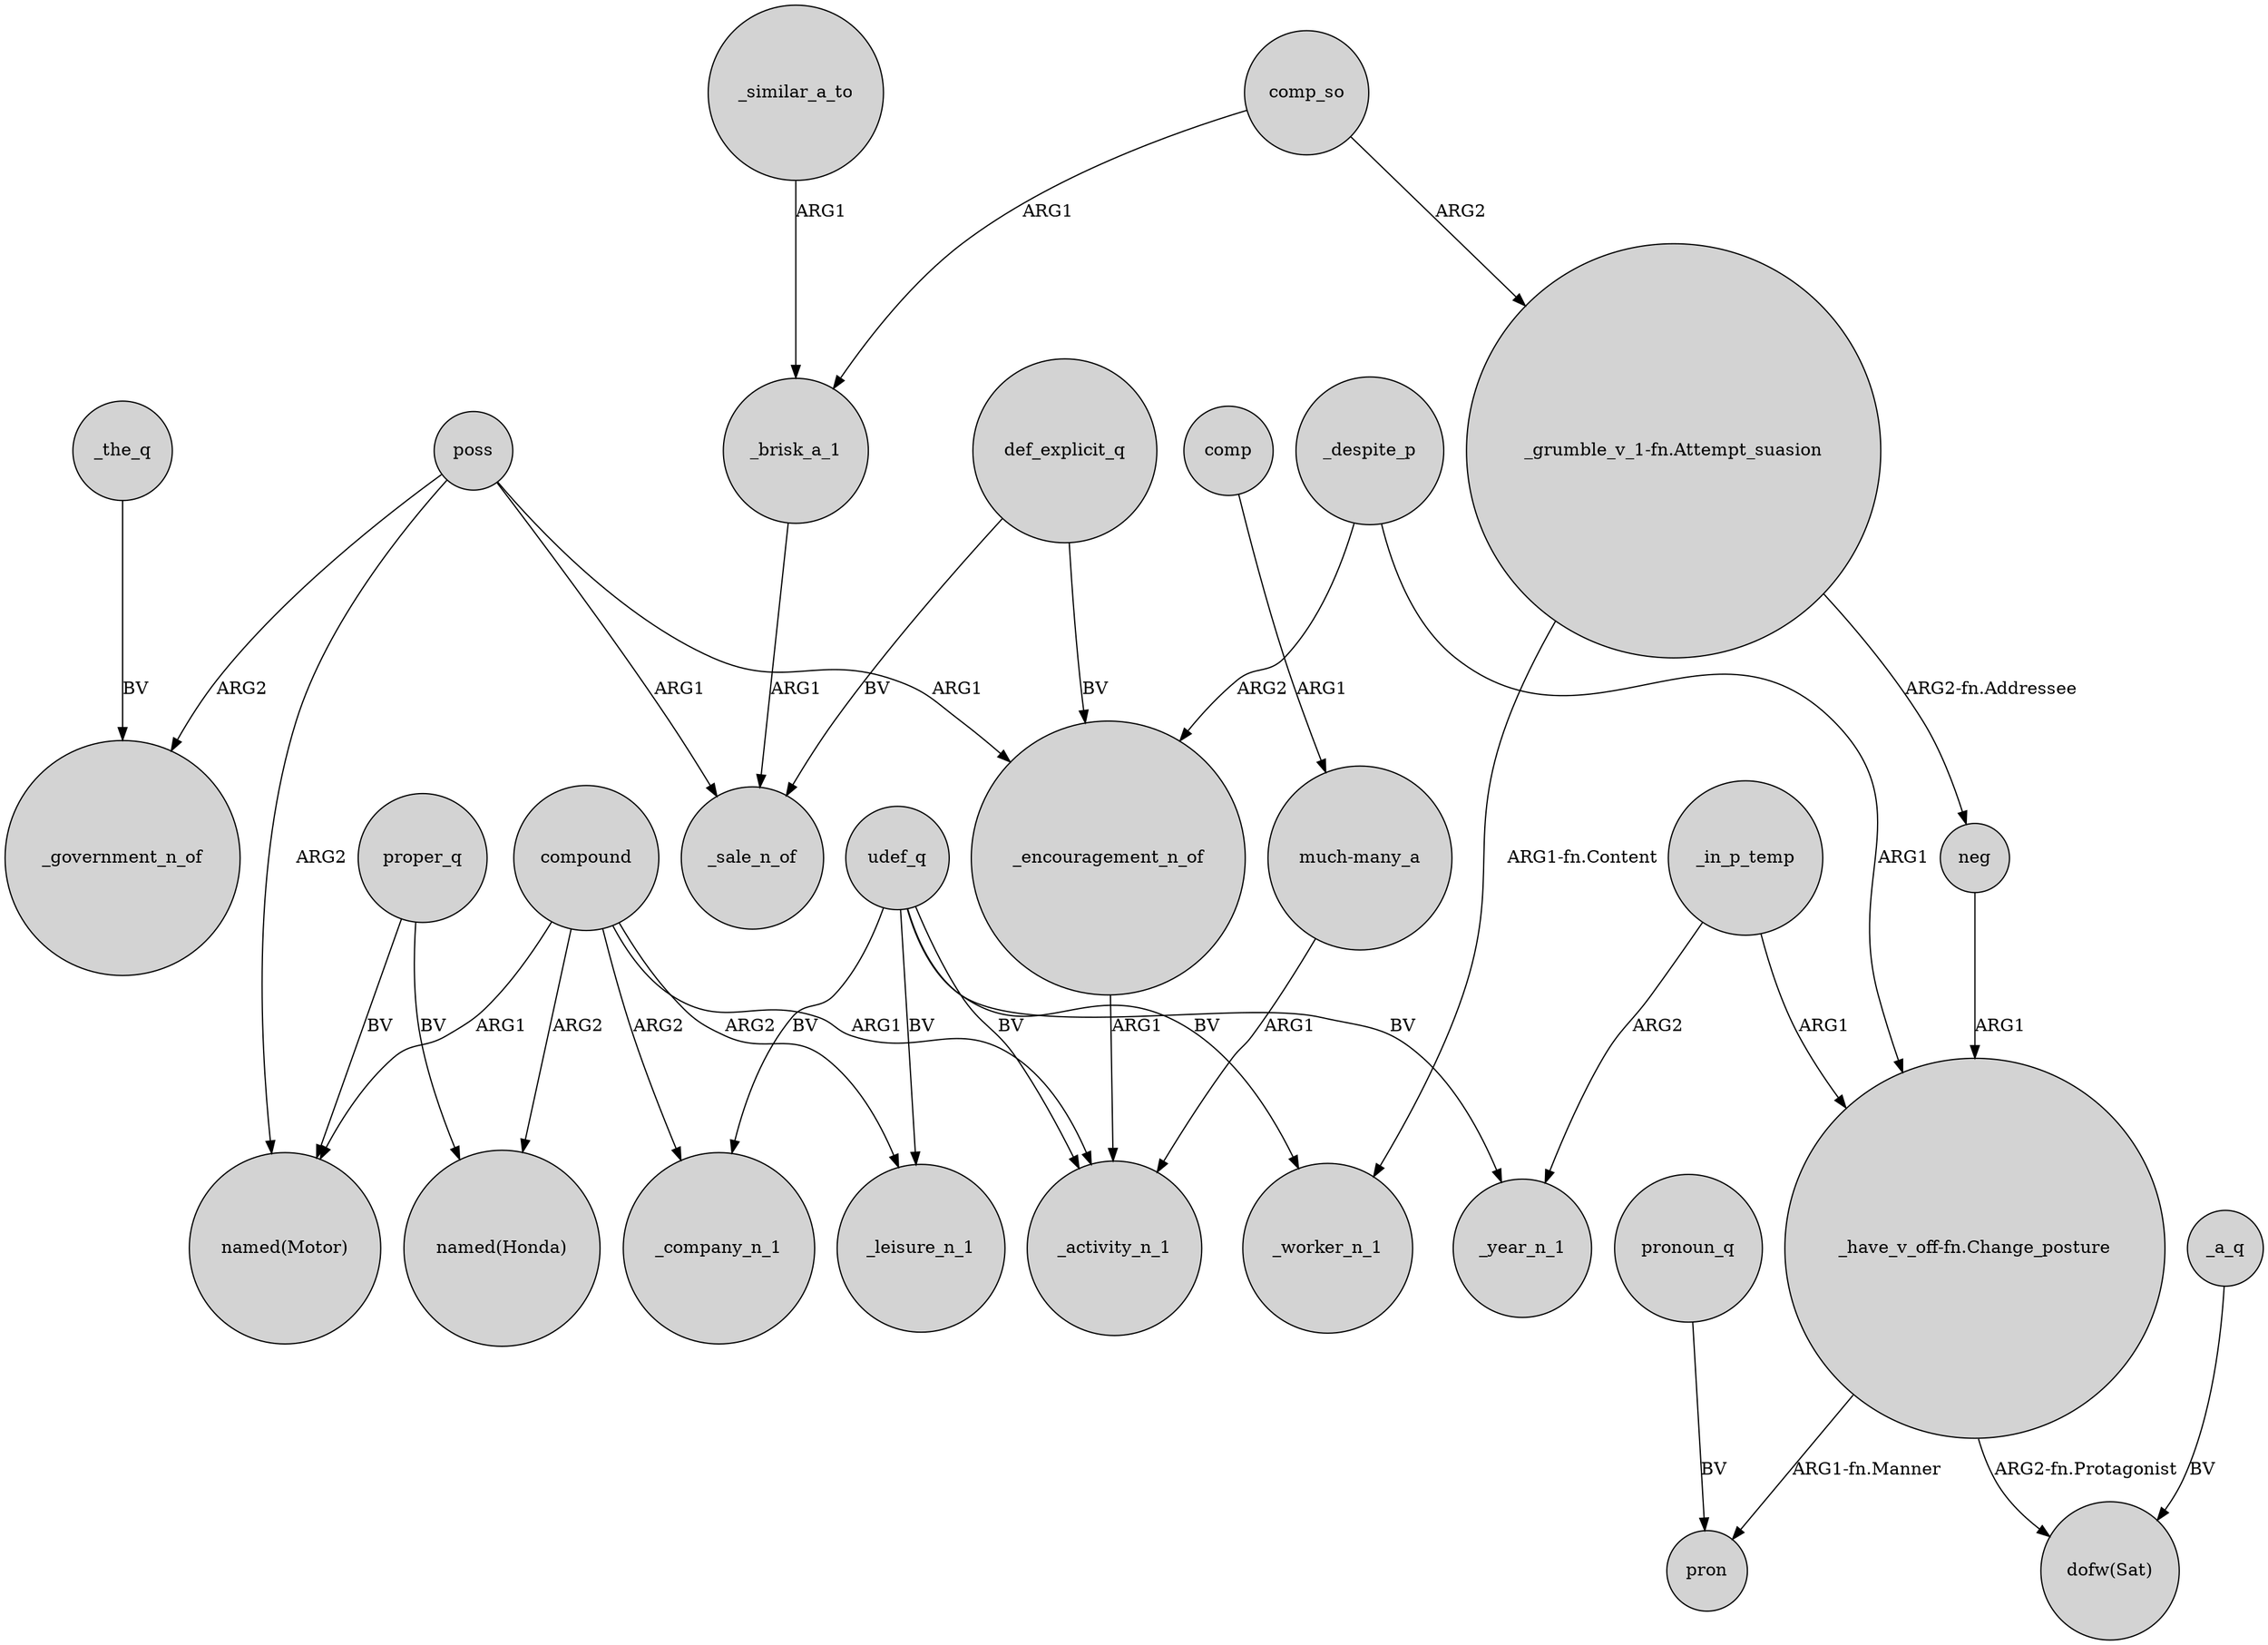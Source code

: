 digraph {
	node [shape=circle style=filled]
	_similar_a_to -> _brisk_a_1 [label=ARG1]
	"_grumble_v_1-fn.Attempt_suasion" -> _worker_n_1 [label="ARG1-fn.Content"]
	compound -> "named(Honda)" [label=ARG2]
	compound -> _company_n_1 [label=ARG2]
	udef_q -> _leisure_n_1 [label=BV]
	udef_q -> _company_n_1 [label=BV]
	"much-many_a" -> _activity_n_1 [label=ARG1]
	proper_q -> "named(Motor)" [label=BV]
	_brisk_a_1 -> _sale_n_of [label=ARG1]
	comp_so -> _brisk_a_1 [label=ARG1]
	"_grumble_v_1-fn.Attempt_suasion" -> neg [label="ARG2-fn.Addressee"]
	pronoun_q -> pron [label=BV]
	def_explicit_q -> _sale_n_of [label=BV]
	comp -> "much-many_a" [label=ARG1]
	_encouragement_n_of -> _activity_n_1 [label=ARG1]
	poss -> _sale_n_of [label=ARG1]
	"_have_v_off-fn.Change_posture" -> pron [label="ARG1-fn.Manner"]
	udef_q -> _worker_n_1 [label=BV]
	"_have_v_off-fn.Change_posture" -> "dofw(Sat)" [label="ARG2-fn.Protagonist"]
	_despite_p -> "_have_v_off-fn.Change_posture" [label=ARG1]
	_the_q -> _government_n_of [label=BV]
	proper_q -> "named(Honda)" [label=BV]
	_in_p_temp -> _year_n_1 [label=ARG2]
	comp_so -> "_grumble_v_1-fn.Attempt_suasion" [label=ARG2]
	compound -> _leisure_n_1 [label=ARG2]
	udef_q -> _year_n_1 [label=BV]
	_a_q -> "dofw(Sat)" [label=BV]
	neg -> "_have_v_off-fn.Change_posture" [label=ARG1]
	poss -> "named(Motor)" [label=ARG2]
	udef_q -> _activity_n_1 [label=BV]
	poss -> _government_n_of [label=ARG2]
	poss -> _encouragement_n_of [label=ARG1]
	compound -> "named(Motor)" [label=ARG1]
	_in_p_temp -> "_have_v_off-fn.Change_posture" [label=ARG1]
	def_explicit_q -> _encouragement_n_of [label=BV]
	_despite_p -> _encouragement_n_of [label=ARG2]
	compound -> _activity_n_1 [label=ARG1]
}
